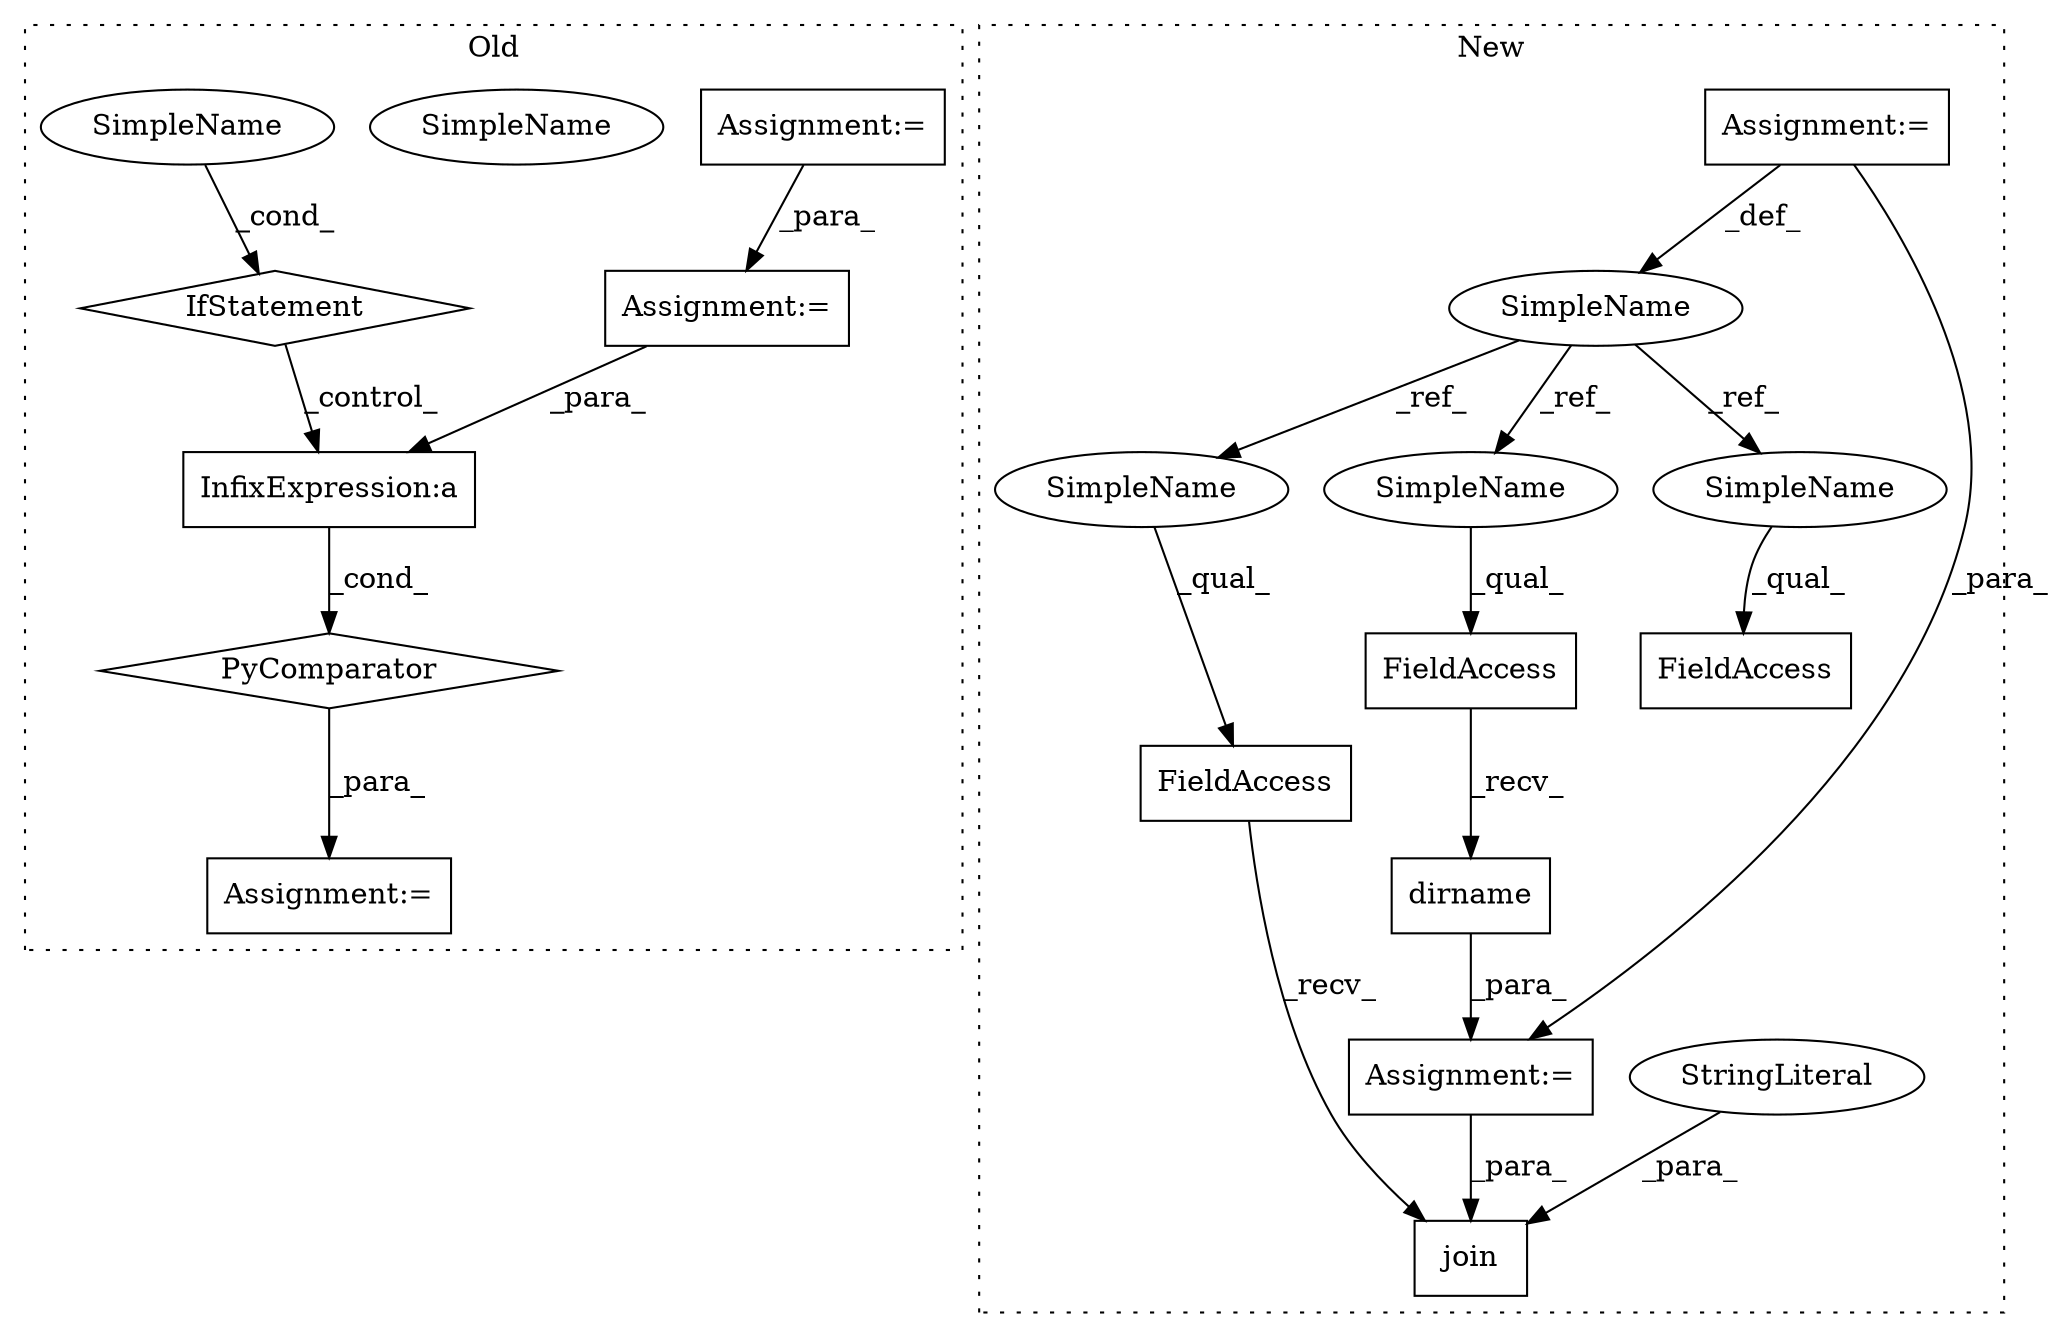 digraph G {
subgraph cluster0 {
1 [label="PyComparator" a="113" s="601" l="34" shape="diamond"];
4 [label="Assignment:=" a="7" s="459" l="1" shape="box"];
11 [label="Assignment:=" a="7" s="831" l="38" shape="box"];
13 [label="InfixExpression:a" a="27" s="517" l="3" shape="box"];
14 [label="IfStatement" a="25" s="601" l="34" shape="diamond"];
15 [label="SimpleName" a="42" s="630" l="5" shape="ellipse"];
16 [label="Assignment:=" a="7" s="601" l="34" shape="box"];
20 [label="SimpleName" a="42" s="630" l="5" shape="ellipse"];
label = "Old";
style="dotted";
}
subgraph cluster1 {
2 [label="dirname" a="32" s="616,631" l="8,1" shape="box"];
3 [label="Assignment:=" a="7" s="594" l="1" shape="box"];
5 [label="FieldAccess" a="22" s="608" l="7" shape="box"];
6 [label="join" a="32" s="793,817" l="5,1" shape="box"];
7 [label="FieldAccess" a="22" s="785" l="7" shape="box"];
8 [label="SimpleName" a="42" s="291" l="2" shape="ellipse"];
9 [label="FieldAccess" a="22" s="710" l="7" shape="box"];
10 [label="StringLiteral" a="45" s="811" l="6" shape="ellipse"];
12 [label="Assignment:=" a="7" s="291" l="2" shape="box"];
17 [label="SimpleName" a="42" s="710" l="2" shape="ellipse"];
18 [label="SimpleName" a="42" s="785" l="2" shape="ellipse"];
19 [label="SimpleName" a="42" s="608" l="2" shape="ellipse"];
label = "New";
style="dotted";
}
1 -> 11 [label="_para_"];
2 -> 3 [label="_para_"];
3 -> 6 [label="_para_"];
4 -> 16 [label="_para_"];
5 -> 2 [label="_recv_"];
7 -> 6 [label="_recv_"];
8 -> 17 [label="_ref_"];
8 -> 18 [label="_ref_"];
8 -> 19 [label="_ref_"];
10 -> 6 [label="_para_"];
12 -> 3 [label="_para_"];
12 -> 8 [label="_def_"];
13 -> 1 [label="_cond_"];
14 -> 13 [label="_control_"];
16 -> 13 [label="_para_"];
17 -> 9 [label="_qual_"];
18 -> 7 [label="_qual_"];
19 -> 5 [label="_qual_"];
20 -> 14 [label="_cond_"];
}